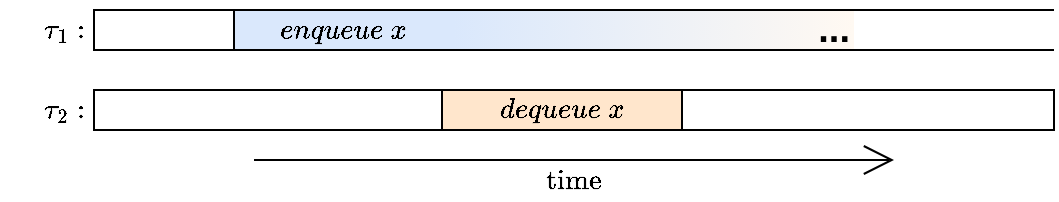 <mxfile version="20.3.0" type="device"><diagram id="z8dh9PDqnJM_mOEvHgld" name="Page-1"><mxGraphModel dx="745" dy="449" grid="1" gridSize="10" guides="1" tooltips="1" connect="1" arrows="1" fold="1" page="1" pageScale="1" pageWidth="827" pageHeight="1169" math="1" shadow="0"><root><mxCell id="0"/><mxCell id="1" parent="0"/><mxCell id="_EGOAfdt88SOri_4_rVD-24" value="" style="rounded=0;whiteSpace=wrap;html=1;fillColor=none;strokeColor=#000000;" vertex="1" parent="1"><mxGeometry x="120" y="95" width="180" height="20" as="geometry"/></mxCell><mxCell id="_EGOAfdt88SOri_4_rVD-15" value="$$\tau_2:$$" style="text;html=1;strokeColor=none;fillColor=none;align=center;verticalAlign=middle;whiteSpace=wrap;rounded=0;" vertex="1" parent="1"><mxGeometry x="90" y="90" width="30" height="30" as="geometry"/></mxCell><mxCell id="_EGOAfdt88SOri_4_rVD-16" value="$$\tau_1:$$" style="text;html=1;strokeColor=none;fillColor=none;align=center;verticalAlign=middle;whiteSpace=wrap;rounded=0;" vertex="1" parent="1"><mxGeometry x="90" y="50" width="30" height="30" as="geometry"/></mxCell><mxCell id="_EGOAfdt88SOri_4_rVD-17" value="" style="rounded=0;whiteSpace=wrap;html=1;fillColor=none;strokeColor=#000000;" vertex="1" parent="1"><mxGeometry x="410" y="95" width="190" height="20" as="geometry"/></mxCell><mxCell id="_EGOAfdt88SOri_4_rVD-18" value="" style="endArrow=open;html=1;rounded=0;strokeColor=#000000;fontSize=10;endFill=0;endSize=13;" edge="1" parent="1"><mxGeometry width="50" height="50" relative="1" as="geometry"><mxPoint x="200" y="130" as="sourcePoint"/><mxPoint x="520" y="130" as="targetPoint"/></mxGeometry></mxCell><mxCell id="_EGOAfdt88SOri_4_rVD-19" value="$$\text{time}$$" style="text;html=1;strokeColor=none;fillColor=none;align=center;verticalAlign=middle;whiteSpace=wrap;rounded=0;fontSize=12;" vertex="1" parent="1"><mxGeometry x="280" y="130" width="160" height="20" as="geometry"/></mxCell><mxCell id="_EGOAfdt88SOri_4_rVD-20" value="$$enqueue \ x$$" style="rounded=0;whiteSpace=wrap;html=1;fillColor=#dae8fc;strokeColor=none;" vertex="1" parent="1"><mxGeometry x="190" y="55" width="110" height="20" as="geometry"/></mxCell><mxCell id="_EGOAfdt88SOri_4_rVD-23" value="$$dequeue \ x$$" style="rounded=0;whiteSpace=wrap;html=1;fillColor=#ffe6cc;strokeColor=#000000;" vertex="1" parent="1"><mxGeometry x="294" y="95" width="120" height="20" as="geometry"/></mxCell><mxCell id="_EGOAfdt88SOri_4_rVD-26" value="&lt;font style=&quot;font-size: 19px;&quot;&gt;&lt;b&gt;...&lt;/b&gt;&lt;/font&gt;" style="rounded=0;whiteSpace=wrap;html=1;fillColor=#dae8fc;strokeColor=none;gradientColor=#FFF9F2;gradientDirection=east;align=right;" vertex="1" parent="1"><mxGeometry x="300" y="55" width="200" height="20" as="geometry"/></mxCell><mxCell id="_EGOAfdt88SOri_4_rVD-27" value="" style="endArrow=none;html=1;rounded=0;exitX=0;exitY=0;exitDx=0;exitDy=0;" edge="1" parent="1" source="_EGOAfdt88SOri_4_rVD-20"><mxGeometry width="50" height="50" relative="1" as="geometry"><mxPoint x="180" y="30" as="sourcePoint"/><mxPoint x="600" y="55" as="targetPoint"/></mxGeometry></mxCell><mxCell id="_EGOAfdt88SOri_4_rVD-28" value="" style="endArrow=none;html=1;rounded=0;exitX=0;exitY=1;exitDx=0;exitDy=0;" edge="1" parent="1" source="_EGOAfdt88SOri_4_rVD-20"><mxGeometry width="50" height="50" relative="1" as="geometry"><mxPoint x="200" y="65" as="sourcePoint"/><mxPoint x="600" y="75" as="targetPoint"/></mxGeometry></mxCell><mxCell id="_EGOAfdt88SOri_4_rVD-29" value="" style="endArrow=none;html=1;rounded=0;exitX=0;exitY=0;exitDx=0;exitDy=0;entryX=0;entryY=1;entryDx=0;entryDy=0;" edge="1" parent="1" source="_EGOAfdt88SOri_4_rVD-20" target="_EGOAfdt88SOri_4_rVD-20"><mxGeometry width="50" height="50" relative="1" as="geometry"><mxPoint x="200" y="85" as="sourcePoint"/><mxPoint x="420" y="85" as="targetPoint"/></mxGeometry></mxCell><mxCell id="_EGOAfdt88SOri_4_rVD-30" value="" style="rounded=0;whiteSpace=wrap;html=1;fillColor=none;strokeColor=#000000;" vertex="1" parent="1"><mxGeometry x="120" y="55" width="70" height="20" as="geometry"/></mxCell></root></mxGraphModel></diagram></mxfile>
